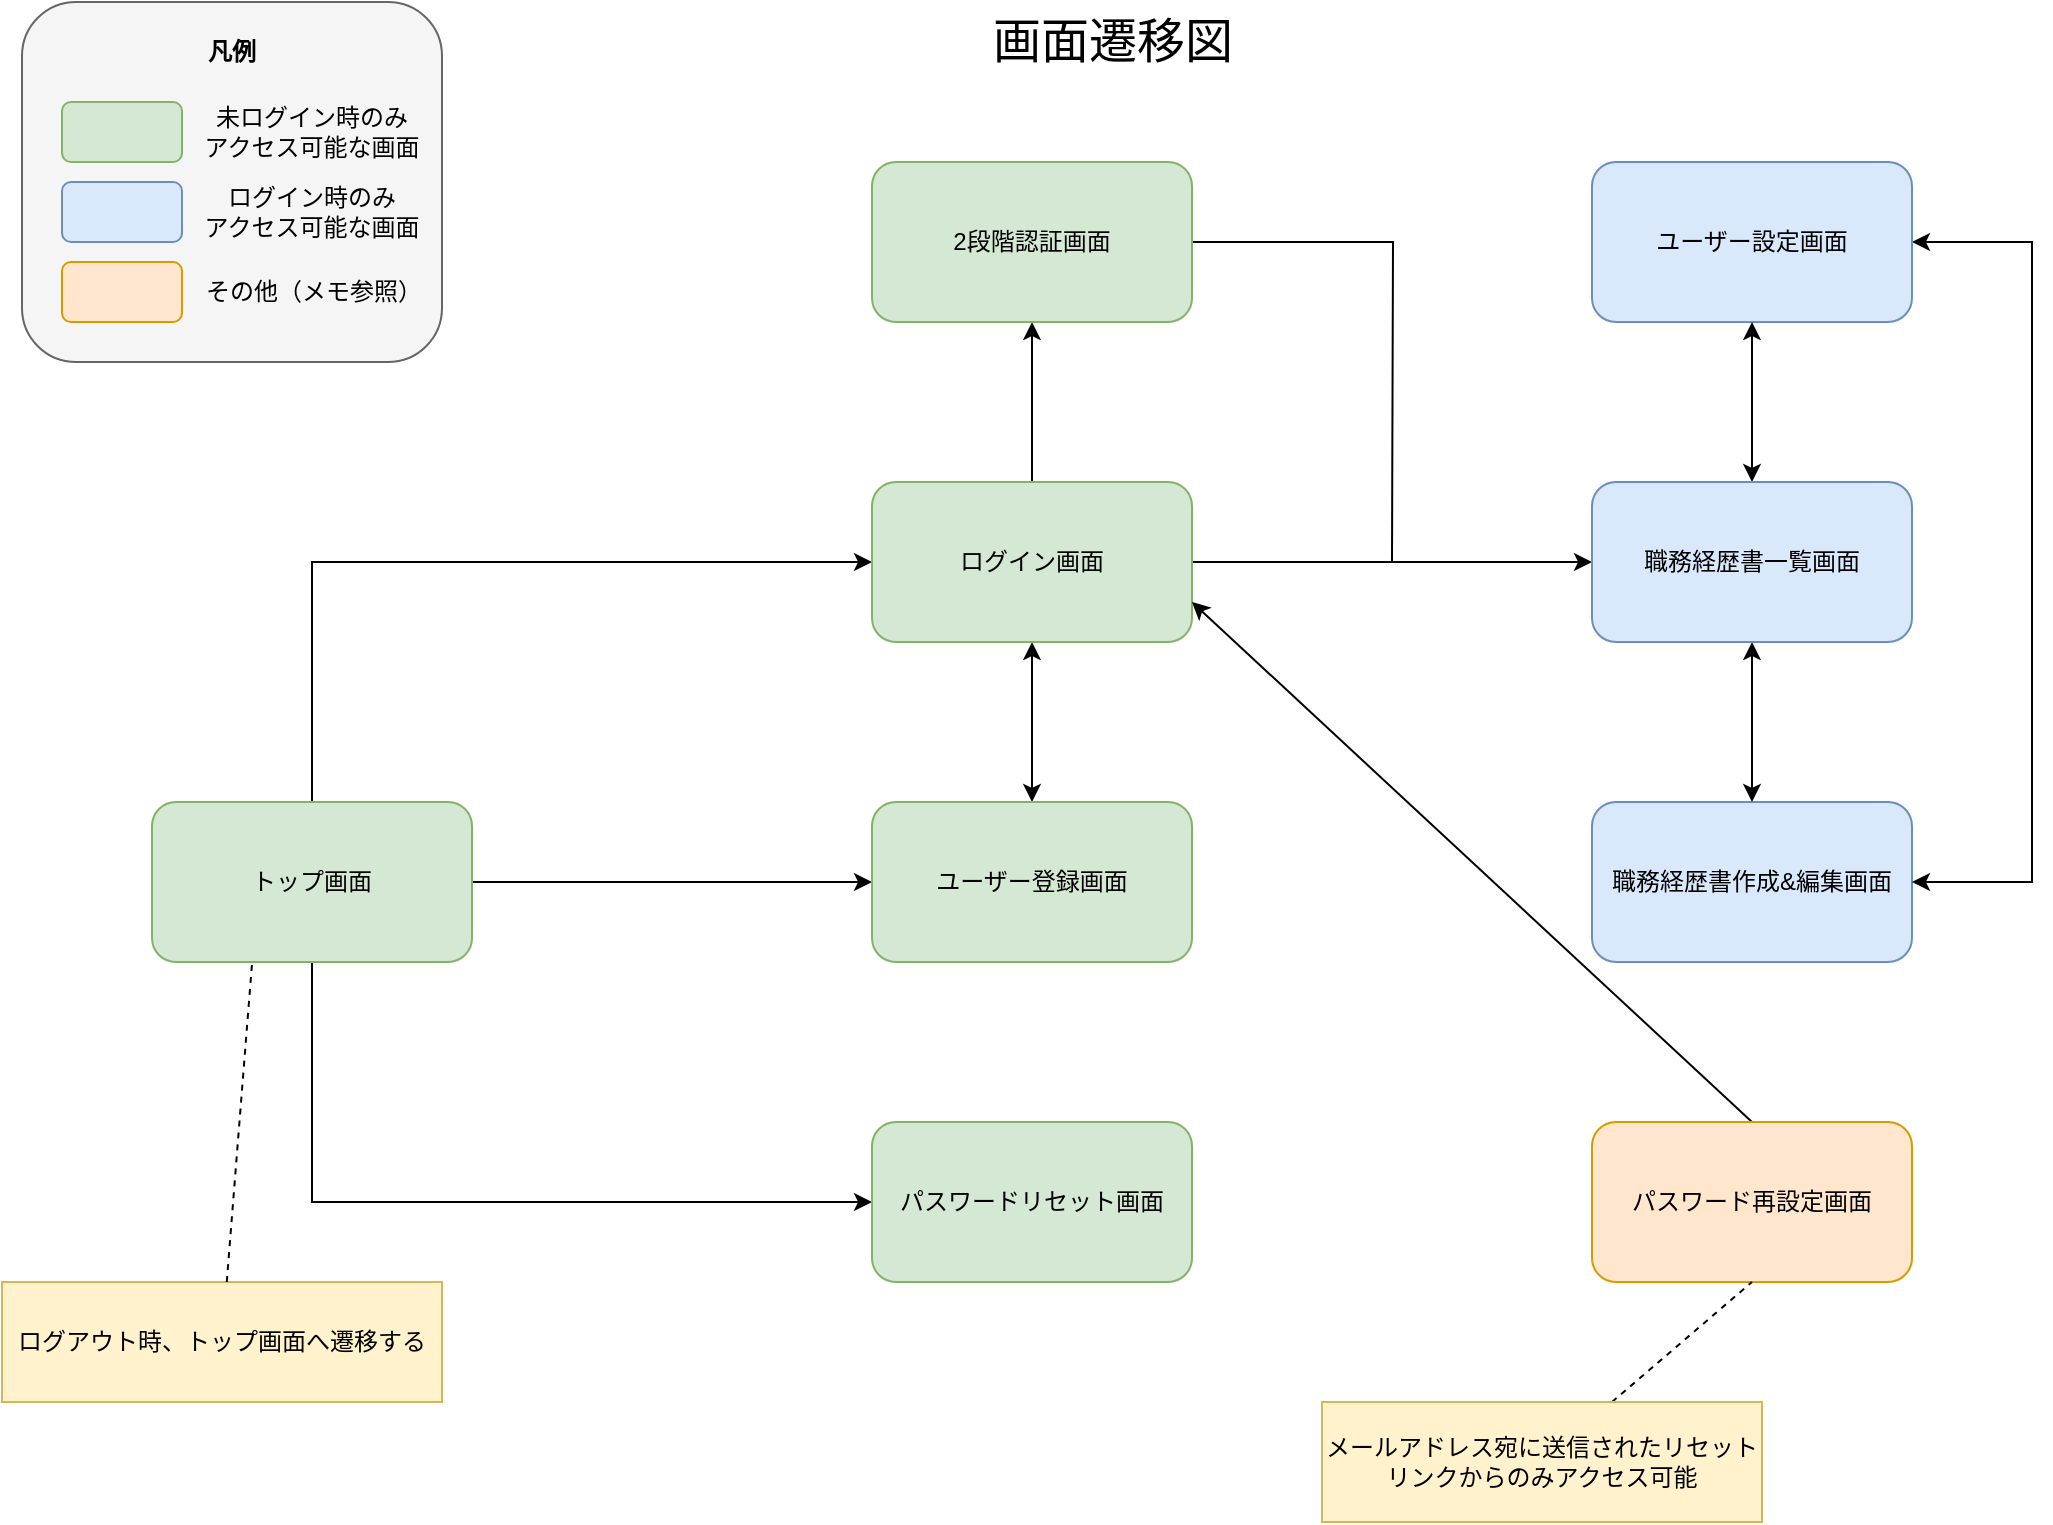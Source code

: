 <mxfile version="25.0.2">
  <diagram name="ページ1" id="rfs9khGuTfBiLejN7T5O">
    <mxGraphModel dx="1434" dy="854" grid="1" gridSize="10" guides="1" tooltips="1" connect="1" arrows="1" fold="1" page="1" pageScale="1" pageWidth="1169" pageHeight="827" math="0" shadow="0">
      <root>
        <mxCell id="0" />
        <mxCell id="1" parent="0" />
        <mxCell id="pVMww3hBHBPk4zqrIiLN-20" style="edgeStyle=orthogonalEdgeStyle;rounded=0;orthogonalLoop=1;jettySize=auto;html=1;exitX=1;exitY=0.5;exitDx=0;exitDy=0;entryX=0;entryY=0.5;entryDx=0;entryDy=0;" edge="1" parent="1" source="pVMww3hBHBPk4zqrIiLN-1" target="pVMww3hBHBPk4zqrIiLN-3">
          <mxGeometry relative="1" as="geometry" />
        </mxCell>
        <mxCell id="pVMww3hBHBPk4zqrIiLN-21" style="edgeStyle=orthogonalEdgeStyle;rounded=0;orthogonalLoop=1;jettySize=auto;html=1;exitX=0.5;exitY=0;exitDx=0;exitDy=0;entryX=0;entryY=0.5;entryDx=0;entryDy=0;" edge="1" parent="1" source="pVMww3hBHBPk4zqrIiLN-1" target="pVMww3hBHBPk4zqrIiLN-2">
          <mxGeometry relative="1" as="geometry" />
        </mxCell>
        <mxCell id="pVMww3hBHBPk4zqrIiLN-22" style="edgeStyle=orthogonalEdgeStyle;rounded=0;orthogonalLoop=1;jettySize=auto;html=1;exitX=0.5;exitY=1;exitDx=0;exitDy=0;entryX=0;entryY=0.5;entryDx=0;entryDy=0;" edge="1" parent="1" source="pVMww3hBHBPk4zqrIiLN-1" target="pVMww3hBHBPk4zqrIiLN-4">
          <mxGeometry relative="1" as="geometry" />
        </mxCell>
        <mxCell id="pVMww3hBHBPk4zqrIiLN-1" value="トップ画面" style="rounded=1;whiteSpace=wrap;html=1;aspect=fixed;fillColor=#d5e8d4;strokeColor=#82b366;" vertex="1" parent="1">
          <mxGeometry x="105" y="440" width="160" height="80" as="geometry" />
        </mxCell>
        <mxCell id="pVMww3hBHBPk4zqrIiLN-24" style="edgeStyle=orthogonalEdgeStyle;rounded=0;orthogonalLoop=1;jettySize=auto;html=1;exitX=0.5;exitY=0;exitDx=0;exitDy=0;entryX=0.5;entryY=1;entryDx=0;entryDy=0;" edge="1" parent="1" source="pVMww3hBHBPk4zqrIiLN-2" target="pVMww3hBHBPk4zqrIiLN-9">
          <mxGeometry relative="1" as="geometry" />
        </mxCell>
        <mxCell id="pVMww3hBHBPk4zqrIiLN-27" style="edgeStyle=orthogonalEdgeStyle;rounded=0;orthogonalLoop=1;jettySize=auto;html=1;exitX=1;exitY=0.5;exitDx=0;exitDy=0;entryX=0;entryY=0.5;entryDx=0;entryDy=0;" edge="1" parent="1" source="pVMww3hBHBPk4zqrIiLN-2" target="pVMww3hBHBPk4zqrIiLN-8">
          <mxGeometry relative="1" as="geometry" />
        </mxCell>
        <mxCell id="pVMww3hBHBPk4zqrIiLN-65" style="edgeStyle=orthogonalEdgeStyle;rounded=0;orthogonalLoop=1;jettySize=auto;html=1;exitX=0.5;exitY=1;exitDx=0;exitDy=0;entryX=0.5;entryY=0;entryDx=0;entryDy=0;startArrow=classic;startFill=1;" edge="1" parent="1" source="pVMww3hBHBPk4zqrIiLN-2" target="pVMww3hBHBPk4zqrIiLN-3">
          <mxGeometry relative="1" as="geometry" />
        </mxCell>
        <mxCell id="pVMww3hBHBPk4zqrIiLN-2" value="ログイン画面" style="rounded=1;whiteSpace=wrap;html=1;aspect=fixed;fillColor=#d5e8d4;strokeColor=#82b366;" vertex="1" parent="1">
          <mxGeometry x="465" y="280" width="160" height="80" as="geometry" />
        </mxCell>
        <mxCell id="pVMww3hBHBPk4zqrIiLN-3" value="ユーザー登録画面" style="rounded=1;whiteSpace=wrap;html=1;aspect=fixed;fillColor=#d5e8d4;strokeColor=#82b366;" vertex="1" parent="1">
          <mxGeometry x="465" y="440" width="160" height="80" as="geometry" />
        </mxCell>
        <mxCell id="pVMww3hBHBPk4zqrIiLN-4" value="パスワードリセット画面" style="rounded=1;whiteSpace=wrap;html=1;aspect=fixed;fillColor=#d5e8d4;strokeColor=#82b366;" vertex="1" parent="1">
          <mxGeometry x="465" y="600" width="160" height="80" as="geometry" />
        </mxCell>
        <mxCell id="pVMww3hBHBPk4zqrIiLN-5" value="職務経歴書作成&amp;amp;編集画面" style="rounded=1;whiteSpace=wrap;html=1;aspect=fixed;fillColor=#dae8fc;strokeColor=#6c8ebf;" vertex="1" parent="1">
          <mxGeometry x="825" y="440" width="160" height="80" as="geometry" />
        </mxCell>
        <mxCell id="pVMww3hBHBPk4zqrIiLN-32" style="edgeStyle=orthogonalEdgeStyle;rounded=0;orthogonalLoop=1;jettySize=auto;html=1;exitX=1;exitY=0.5;exitDx=0;exitDy=0;entryX=1;entryY=0.5;entryDx=0;entryDy=0;startArrow=classic;startFill=1;" edge="1" parent="1" source="pVMww3hBHBPk4zqrIiLN-6" target="pVMww3hBHBPk4zqrIiLN-5">
          <mxGeometry relative="1" as="geometry">
            <Array as="points">
              <mxPoint x="1045" y="160" />
              <mxPoint x="1045" y="480" />
            </Array>
          </mxGeometry>
        </mxCell>
        <mxCell id="pVMww3hBHBPk4zqrIiLN-6" value="ユーザー設定画面" style="rounded=1;whiteSpace=wrap;html=1;aspect=fixed;fillColor=#dae8fc;strokeColor=#6c8ebf;" vertex="1" parent="1">
          <mxGeometry x="825" y="120" width="160" height="80" as="geometry" />
        </mxCell>
        <mxCell id="pVMww3hBHBPk4zqrIiLN-68" style="rounded=0;orthogonalLoop=1;jettySize=auto;html=1;exitX=0.5;exitY=0;exitDx=0;exitDy=0;entryX=1;entryY=0.75;entryDx=0;entryDy=0;" edge="1" parent="1" source="pVMww3hBHBPk4zqrIiLN-7" target="pVMww3hBHBPk4zqrIiLN-2">
          <mxGeometry relative="1" as="geometry" />
        </mxCell>
        <mxCell id="pVMww3hBHBPk4zqrIiLN-7" value="パスワード再設定画面" style="rounded=1;whiteSpace=wrap;html=1;aspect=fixed;fillColor=#ffe6cc;strokeColor=#d79b00;" vertex="1" parent="1">
          <mxGeometry x="825" y="600" width="160" height="80" as="geometry" />
        </mxCell>
        <mxCell id="pVMww3hBHBPk4zqrIiLN-30" style="edgeStyle=orthogonalEdgeStyle;rounded=0;orthogonalLoop=1;jettySize=auto;html=1;entryX=0.5;entryY=1;entryDx=0;entryDy=0;startArrow=classic;startFill=1;" edge="1" parent="1" source="pVMww3hBHBPk4zqrIiLN-8" target="pVMww3hBHBPk4zqrIiLN-6">
          <mxGeometry relative="1" as="geometry" />
        </mxCell>
        <mxCell id="pVMww3hBHBPk4zqrIiLN-31" style="edgeStyle=orthogonalEdgeStyle;rounded=0;orthogonalLoop=1;jettySize=auto;html=1;exitX=0.5;exitY=1;exitDx=0;exitDy=0;entryX=0.5;entryY=0;entryDx=0;entryDy=0;startArrow=classic;startFill=1;" edge="1" parent="1" source="pVMww3hBHBPk4zqrIiLN-8" target="pVMww3hBHBPk4zqrIiLN-5">
          <mxGeometry relative="1" as="geometry" />
        </mxCell>
        <mxCell id="pVMww3hBHBPk4zqrIiLN-8" value="職務経歴書一覧画面" style="rounded=1;whiteSpace=wrap;html=1;aspect=fixed;fillColor=#dae8fc;strokeColor=#6c8ebf;" vertex="1" parent="1">
          <mxGeometry x="825" y="280" width="160" height="80" as="geometry" />
        </mxCell>
        <mxCell id="pVMww3hBHBPk4zqrIiLN-29" style="edgeStyle=orthogonalEdgeStyle;rounded=0;orthogonalLoop=1;jettySize=auto;html=1;exitX=1;exitY=0.5;exitDx=0;exitDy=0;endArrow=none;endFill=0;" edge="1" parent="1" source="pVMww3hBHBPk4zqrIiLN-9">
          <mxGeometry relative="1" as="geometry">
            <mxPoint x="725" y="320" as="targetPoint" />
          </mxGeometry>
        </mxCell>
        <mxCell id="pVMww3hBHBPk4zqrIiLN-9" value="2段階認証画面" style="rounded=1;whiteSpace=wrap;html=1;aspect=fixed;fillColor=#d5e8d4;strokeColor=#82b366;" vertex="1" parent="1">
          <mxGeometry x="465" y="120" width="160" height="80" as="geometry" />
        </mxCell>
        <mxCell id="pVMww3hBHBPk4zqrIiLN-51" value="" style="group" vertex="1" connectable="0" parent="1">
          <mxGeometry x="40" y="40" width="210" height="180" as="geometry" />
        </mxCell>
        <mxCell id="pVMww3hBHBPk4zqrIiLN-52" value="" style="rounded=1;whiteSpace=wrap;html=1;fillColor=#f5f5f5;fontColor=#333333;strokeColor=#666666;" vertex="1" parent="pVMww3hBHBPk4zqrIiLN-51">
          <mxGeometry width="210" height="180" as="geometry" />
        </mxCell>
        <mxCell id="pVMww3hBHBPk4zqrIiLN-53" value="" style="rounded=1;whiteSpace=wrap;html=1;fillColor=#d5e8d4;strokeColor=#82b366;" vertex="1" parent="pVMww3hBHBPk4zqrIiLN-51">
          <mxGeometry x="20" y="50" width="60" height="30" as="geometry" />
        </mxCell>
        <mxCell id="pVMww3hBHBPk4zqrIiLN-54" value="" style="rounded=1;whiteSpace=wrap;html=1;fillColor=#dae8fc;strokeColor=#6c8ebf;" vertex="1" parent="pVMww3hBHBPk4zqrIiLN-51">
          <mxGeometry x="20" y="90" width="60" height="30" as="geometry" />
        </mxCell>
        <mxCell id="pVMww3hBHBPk4zqrIiLN-55" value="" style="rounded=1;whiteSpace=wrap;html=1;fillColor=#ffe6cc;strokeColor=#d79b00;" vertex="1" parent="pVMww3hBHBPk4zqrIiLN-51">
          <mxGeometry x="20" y="130" width="60" height="30" as="geometry" />
        </mxCell>
        <mxCell id="pVMww3hBHBPk4zqrIiLN-56" value="未ログイン時のみ&lt;br&gt;アクセス可能な画面" style="text;html=1;align=center;verticalAlign=middle;whiteSpace=wrap;rounded=0;" vertex="1" parent="pVMww3hBHBPk4zqrIiLN-51">
          <mxGeometry x="90" y="50" width="110" height="30" as="geometry" />
        </mxCell>
        <mxCell id="pVMww3hBHBPk4zqrIiLN-57" value="ログイン時のみ&lt;br&gt;アクセス可能な画面" style="text;html=1;align=center;verticalAlign=middle;whiteSpace=wrap;rounded=0;" vertex="1" parent="pVMww3hBHBPk4zqrIiLN-51">
          <mxGeometry x="90" y="90" width="110" height="30" as="geometry" />
        </mxCell>
        <mxCell id="pVMww3hBHBPk4zqrIiLN-58" value="その他（メモ参照）" style="text;html=1;align=left;verticalAlign=middle;whiteSpace=wrap;rounded=0;" vertex="1" parent="pVMww3hBHBPk4zqrIiLN-51">
          <mxGeometry x="90" y="130" width="110" height="30" as="geometry" />
        </mxCell>
        <mxCell id="pVMww3hBHBPk4zqrIiLN-59" value="&lt;b&gt;凡例&lt;/b&gt;" style="text;html=1;align=center;verticalAlign=middle;whiteSpace=wrap;rounded=0;" vertex="1" parent="pVMww3hBHBPk4zqrIiLN-51">
          <mxGeometry x="75" y="10" width="60" height="30" as="geometry" />
        </mxCell>
        <mxCell id="pVMww3hBHBPk4zqrIiLN-64" style="rounded=0;orthogonalLoop=1;jettySize=auto;html=1;entryX=0.5;entryY=1;entryDx=0;entryDy=0;endArrow=none;endFill=0;dashed=1;" edge="1" parent="1" source="pVMww3hBHBPk4zqrIiLN-61" target="pVMww3hBHBPk4zqrIiLN-7">
          <mxGeometry relative="1" as="geometry" />
        </mxCell>
        <mxCell id="pVMww3hBHBPk4zqrIiLN-61" value="メールアドレス宛に送信されたリセットリンクからのみアクセス可能" style="rounded=0;whiteSpace=wrap;html=1;fillColor=#fff2cc;strokeColor=#d6b656;" vertex="1" parent="1">
          <mxGeometry x="690" y="740" width="220" height="60" as="geometry" />
        </mxCell>
        <mxCell id="pVMww3hBHBPk4zqrIiLN-66" value="ログアウト時、トップ画面へ遷移する" style="rounded=0;whiteSpace=wrap;html=1;fillColor=#fff2cc;strokeColor=#d6b656;" vertex="1" parent="1">
          <mxGeometry x="30" y="680" width="220" height="60" as="geometry" />
        </mxCell>
        <mxCell id="pVMww3hBHBPk4zqrIiLN-67" style="rounded=0;orthogonalLoop=1;jettySize=auto;html=1;entryX=0.313;entryY=1;entryDx=0;entryDy=0;entryPerimeter=0;startArrow=none;startFill=0;endArrow=none;endFill=0;dashed=1;" edge="1" parent="1" source="pVMww3hBHBPk4zqrIiLN-66" target="pVMww3hBHBPk4zqrIiLN-1">
          <mxGeometry relative="1" as="geometry" />
        </mxCell>
        <mxCell id="pVMww3hBHBPk4zqrIiLN-69" value="&lt;font style=&quot;font-size: 24px;&quot;&gt;画面遷移図&lt;/font&gt;" style="text;html=1;align=center;verticalAlign=middle;resizable=0;points=[];autosize=1;strokeColor=none;fillColor=none;" vertex="1" parent="1">
          <mxGeometry x="515" y="40" width="140" height="40" as="geometry" />
        </mxCell>
      </root>
    </mxGraphModel>
  </diagram>
</mxfile>
